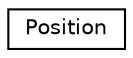 digraph "Graphical Class Hierarchy"
{
  edge [fontname="Helvetica",fontsize="10",labelfontname="Helvetica",labelfontsize="10"];
  node [fontname="Helvetica",fontsize="10",shape=record];
  rankdir="LR";
  Node1 [label="Position",height=0.2,width=0.4,color="black", fillcolor="white", style="filled",URL="$struct_position.html"];
}

